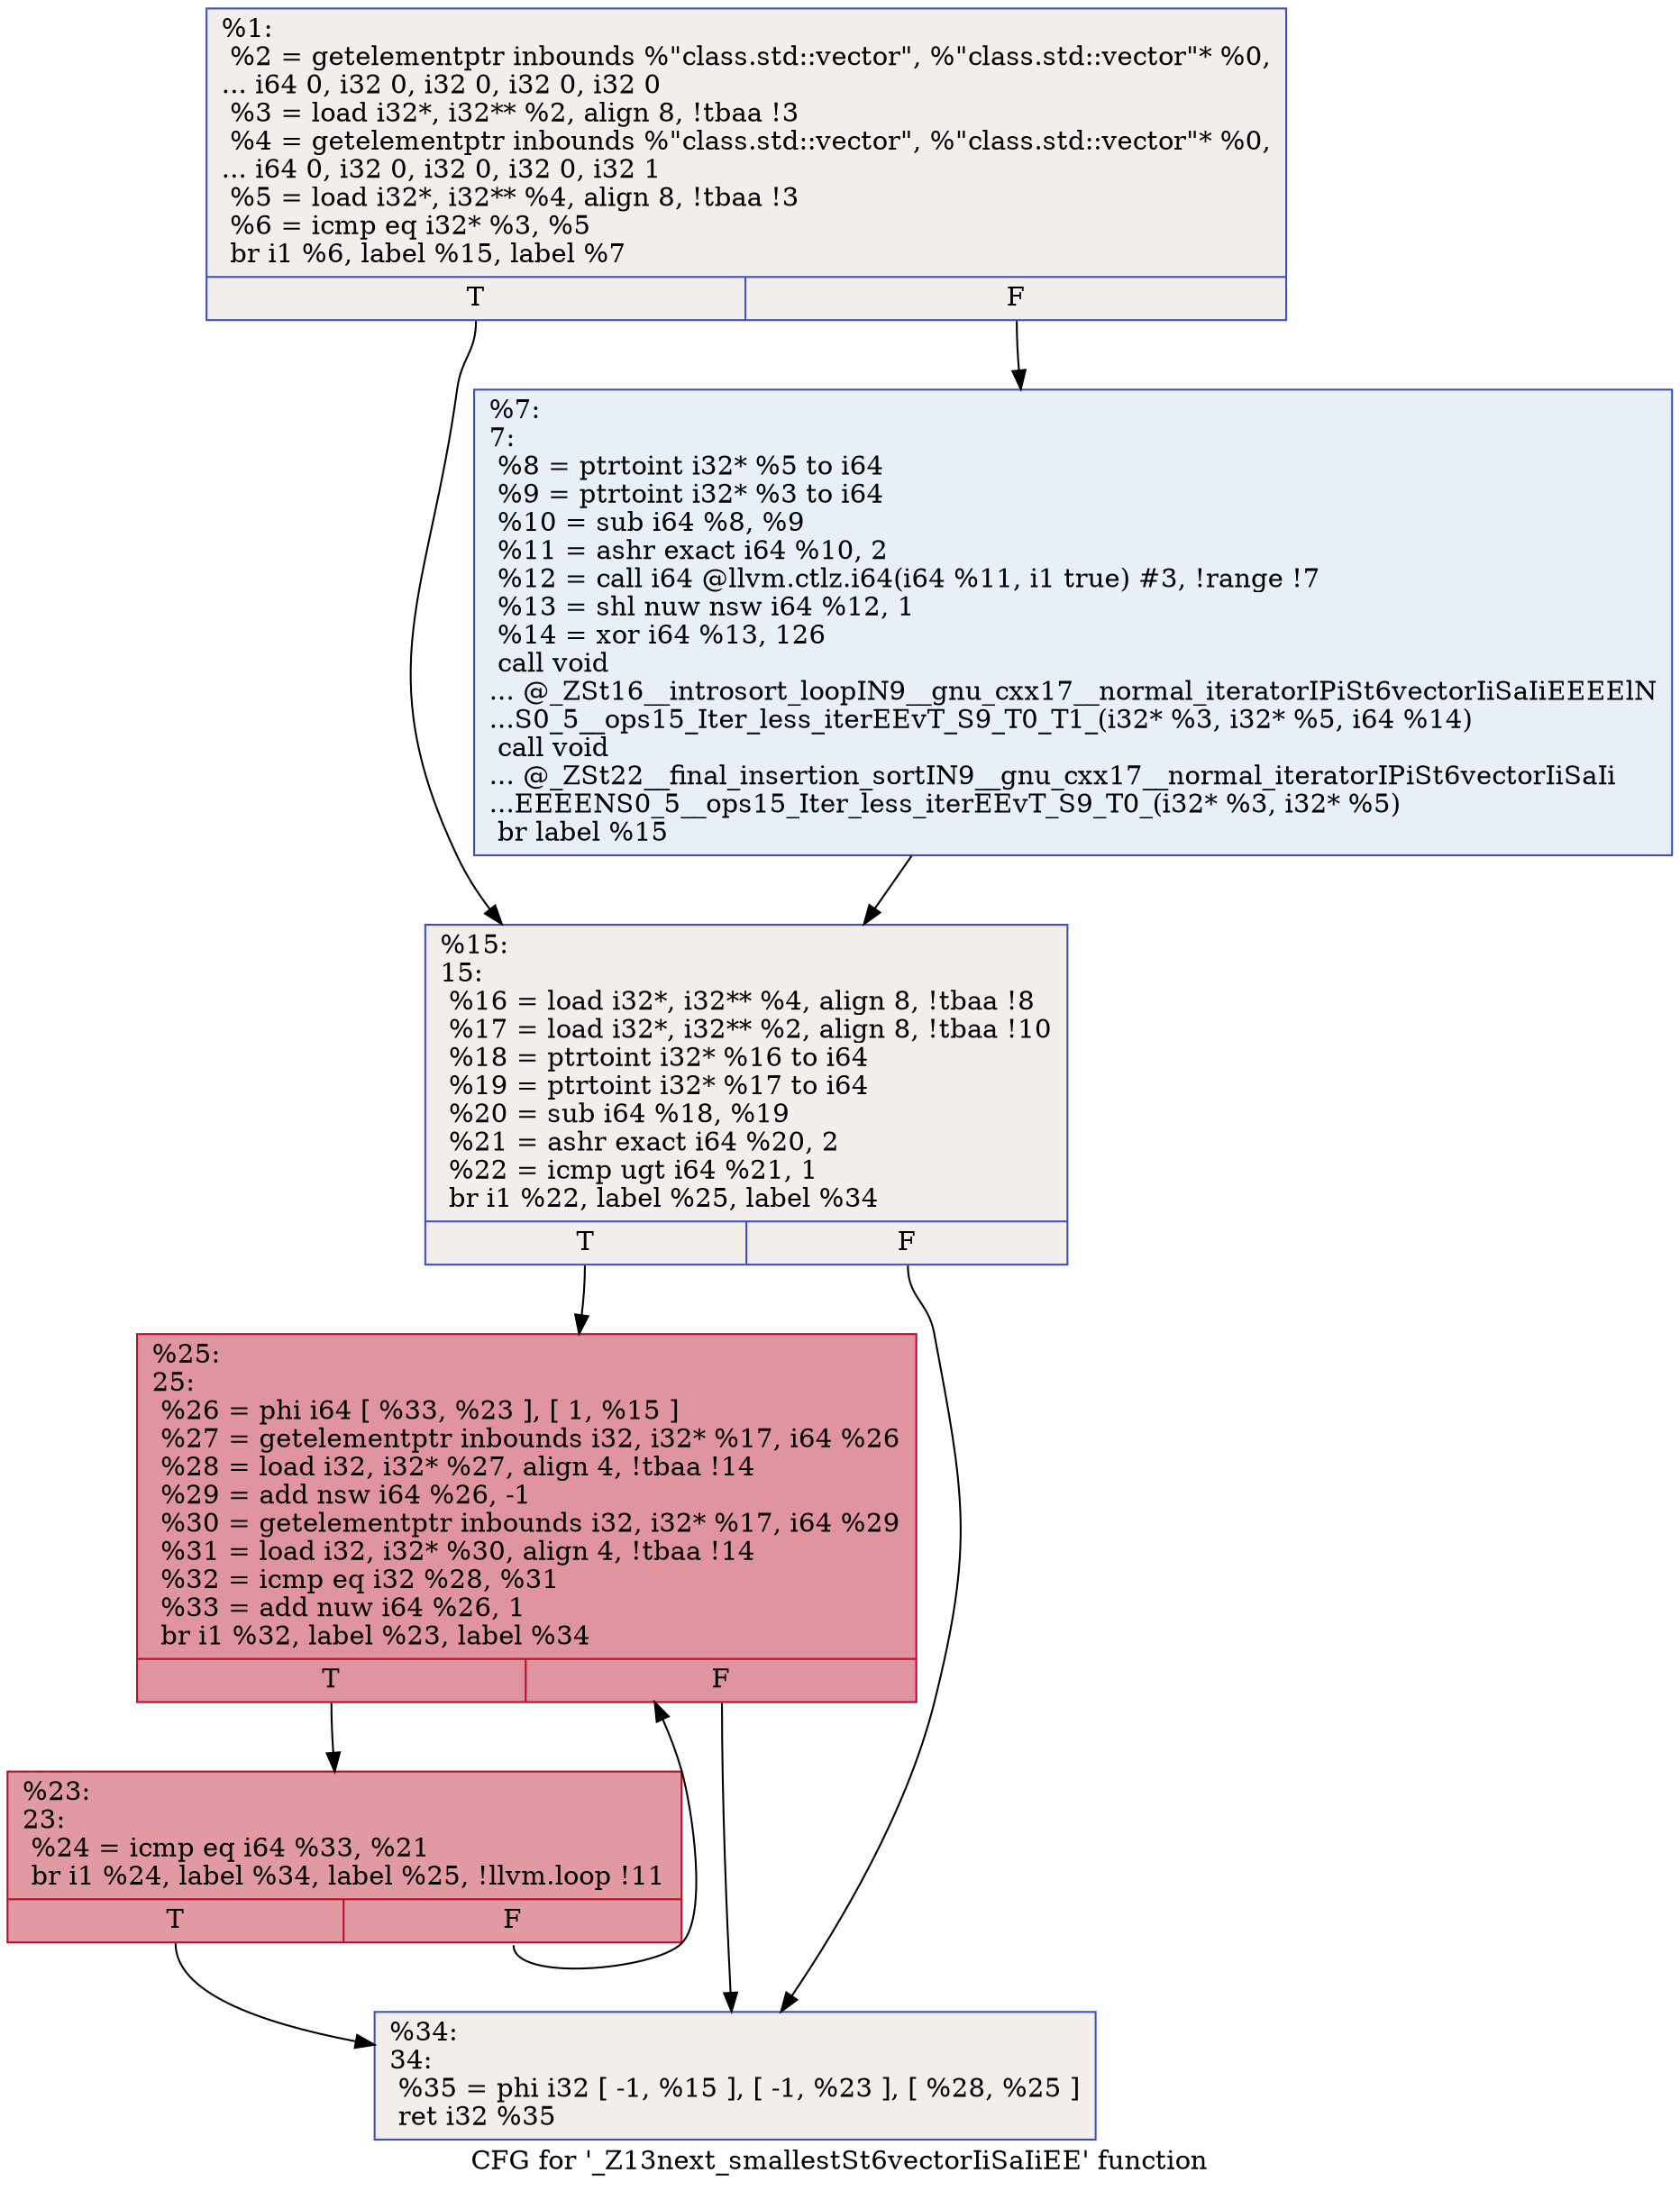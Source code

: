 digraph "CFG for '_Z13next_smallestSt6vectorIiSaIiEE' function" {
	label="CFG for '_Z13next_smallestSt6vectorIiSaIiEE' function";

	Node0x56419f833530 [shape=record,color="#3d50c3ff", style=filled, fillcolor="#e5d8d170",label="{%1:\l  %2 = getelementptr inbounds %\"class.std::vector\", %\"class.std::vector\"* %0,\l... i64 0, i32 0, i32 0, i32 0, i32 0\l  %3 = load i32*, i32** %2, align 8, !tbaa !3\l  %4 = getelementptr inbounds %\"class.std::vector\", %\"class.std::vector\"* %0,\l... i64 0, i32 0, i32 0, i32 0, i32 1\l  %5 = load i32*, i32** %4, align 8, !tbaa !3\l  %6 = icmp eq i32* %3, %5\l  br i1 %6, label %15, label %7\l|{<s0>T|<s1>F}}"];
	Node0x56419f833530:s0 -> Node0x56419f835050;
	Node0x56419f833530:s1 -> Node0x56419f8350e0;
	Node0x56419f8350e0 [shape=record,color="#3d50c3ff", style=filled, fillcolor="#cedaeb70",label="{%7:\l7:                                                \l  %8 = ptrtoint i32* %5 to i64\l  %9 = ptrtoint i32* %3 to i64\l  %10 = sub i64 %8, %9\l  %11 = ashr exact i64 %10, 2\l  %12 = call i64 @llvm.ctlz.i64(i64 %11, i1 true) #3, !range !7\l  %13 = shl nuw nsw i64 %12, 1\l  %14 = xor i64 %13, 126\l  call void\l... @_ZSt16__introsort_loopIN9__gnu_cxx17__normal_iteratorIPiSt6vectorIiSaIiEEEElN\l...S0_5__ops15_Iter_less_iterEEvT_S9_T0_T1_(i32* %3, i32* %5, i64 %14)\l  call void\l... @_ZSt22__final_insertion_sortIN9__gnu_cxx17__normal_iteratorIPiSt6vectorIiSaIi\l...EEEENS0_5__ops15_Iter_less_iterEEvT_S9_T0_(i32* %3, i32* %5)\l  br label %15\l}"];
	Node0x56419f8350e0 -> Node0x56419f835050;
	Node0x56419f835050 [shape=record,color="#3d50c3ff", style=filled, fillcolor="#e5d8d170",label="{%15:\l15:                                               \l  %16 = load i32*, i32** %4, align 8, !tbaa !8\l  %17 = load i32*, i32** %2, align 8, !tbaa !10\l  %18 = ptrtoint i32* %16 to i64\l  %19 = ptrtoint i32* %17 to i64\l  %20 = sub i64 %18, %19\l  %21 = ashr exact i64 %20, 2\l  %22 = icmp ugt i64 %21, 1\l  br i1 %22, label %25, label %34\l|{<s0>T|<s1>F}}"];
	Node0x56419f835050:s0 -> Node0x56419f836310;
	Node0x56419f835050:s1 -> Node0x56419f8363a0;
	Node0x56419f8364e0 [shape=record,color="#b70d28ff", style=filled, fillcolor="#bb1b2c70",label="{%23:\l23:                                               \l  %24 = icmp eq i64 %33, %21\l  br i1 %24, label %34, label %25, !llvm.loop !11\l|{<s0>T|<s1>F}}"];
	Node0x56419f8364e0:s0 -> Node0x56419f8363a0;
	Node0x56419f8364e0:s1 -> Node0x56419f836310;
	Node0x56419f836310 [shape=record,color="#b70d28ff", style=filled, fillcolor="#b70d2870",label="{%25:\l25:                                               \l  %26 = phi i64 [ %33, %23 ], [ 1, %15 ]\l  %27 = getelementptr inbounds i32, i32* %17, i64 %26\l  %28 = load i32, i32* %27, align 4, !tbaa !14\l  %29 = add nsw i64 %26, -1\l  %30 = getelementptr inbounds i32, i32* %17, i64 %29\l  %31 = load i32, i32* %30, align 4, !tbaa !14\l  %32 = icmp eq i32 %28, %31\l  %33 = add nuw i64 %26, 1\l  br i1 %32, label %23, label %34\l|{<s0>T|<s1>F}}"];
	Node0x56419f836310:s0 -> Node0x56419f8364e0;
	Node0x56419f836310:s1 -> Node0x56419f8363a0;
	Node0x56419f8363a0 [shape=record,color="#3d50c3ff", style=filled, fillcolor="#e5d8d170",label="{%34:\l34:                                               \l  %35 = phi i32 [ -1, %15 ], [ -1, %23 ], [ %28, %25 ]\l  ret i32 %35\l}"];
}
